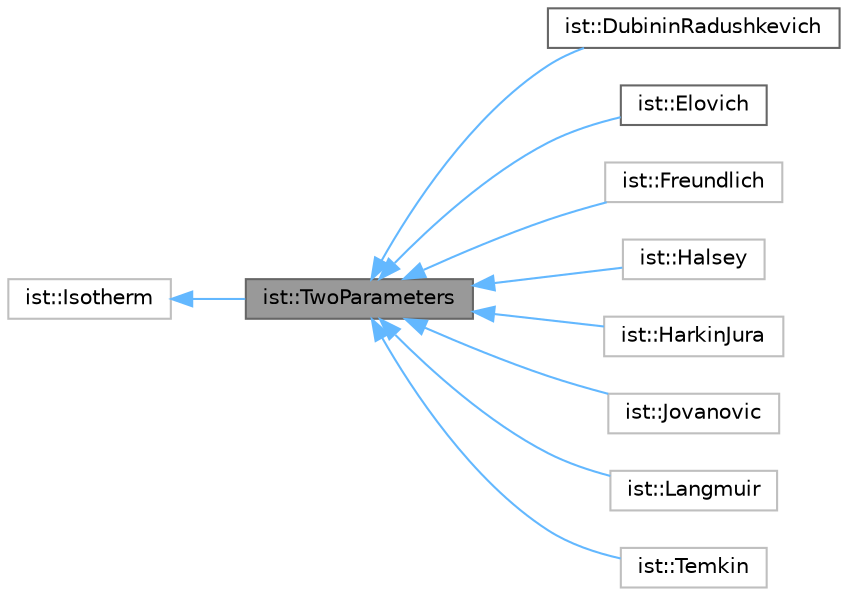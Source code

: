 digraph "ist::TwoParameters"
{
 // LATEX_PDF_SIZE
  bgcolor="transparent";
  edge [fontname=Helvetica,fontsize=10,labelfontname=Helvetica,labelfontsize=10];
  node [fontname=Helvetica,fontsize=10,shape=box,height=0.2,width=0.4];
  rankdir="LR";
  Node1 [id="Node000001",label="ist::TwoParameters",height=0.2,width=0.4,color="gray40", fillcolor="grey60", style="filled", fontcolor="black",tooltip=" "];
  Node2 -> Node1 [id="edge1_Node000001_Node000002",dir="back",color="steelblue1",style="solid",tooltip=" "];
  Node2 [id="Node000002",label="ist::Isotherm",height=0.2,width=0.4,color="grey75", fillcolor="white", style="filled",URL="$classist_1_1_isotherm.html",tooltip=" "];
  Node1 -> Node3 [id="edge2_Node000001_Node000003",dir="back",color="steelblue1",style="solid",tooltip=" "];
  Node3 [id="Node000003",label="ist::DubininRadushkevich",height=0.2,width=0.4,color="gray40", fillcolor="white", style="filled",URL="$classist_1_1_dubinin_radushkevich.html",tooltip="Classe com as equações da isoterma de Dubinin-Radushkevich."];
  Node1 -> Node4 [id="edge3_Node000001_Node000004",dir="back",color="steelblue1",style="solid",tooltip=" "];
  Node4 [id="Node000004",label="ist::Elovich",height=0.2,width=0.4,color="gray40", fillcolor="white", style="filled",URL="$classist_1_1_elovich.html",tooltip="Defines a class for stuff."];
  Node1 -> Node5 [id="edge4_Node000001_Node000005",dir="back",color="steelblue1",style="solid",tooltip=" "];
  Node5 [id="Node000005",label="ist::Freundlich",height=0.2,width=0.4,color="grey75", fillcolor="white", style="filled",URL="$classist_1_1_freundlich.html",tooltip=" "];
  Node1 -> Node6 [id="edge5_Node000001_Node000006",dir="back",color="steelblue1",style="solid",tooltip=" "];
  Node6 [id="Node000006",label="ist::Halsey",height=0.2,width=0.4,color="grey75", fillcolor="white", style="filled",URL="$classist_1_1_halsey.html",tooltip=" "];
  Node1 -> Node7 [id="edge6_Node000001_Node000007",dir="back",color="steelblue1",style="solid",tooltip=" "];
  Node7 [id="Node000007",label="ist::HarkinJura",height=0.2,width=0.4,color="grey75", fillcolor="white", style="filled",URL="$classist_1_1_harkin_jura.html",tooltip=" "];
  Node1 -> Node8 [id="edge7_Node000001_Node000008",dir="back",color="steelblue1",style="solid",tooltip=" "];
  Node8 [id="Node000008",label="ist::Jovanovic",height=0.2,width=0.4,color="grey75", fillcolor="white", style="filled",URL="$classist_1_1_jovanovic.html",tooltip=" "];
  Node1 -> Node9 [id="edge8_Node000001_Node000009",dir="back",color="steelblue1",style="solid",tooltip=" "];
  Node9 [id="Node000009",label="ist::Langmuir",height=0.2,width=0.4,color="grey75", fillcolor="white", style="filled",URL="$classist_1_1_langmuir.html",tooltip=" "];
  Node1 -> Node10 [id="edge9_Node000001_Node000010",dir="back",color="steelblue1",style="solid",tooltip=" "];
  Node10 [id="Node000010",label="ist::Temkin",height=0.2,width=0.4,color="grey75", fillcolor="white", style="filled",URL="$classist_1_1_temkin.html",tooltip=" "];
}
